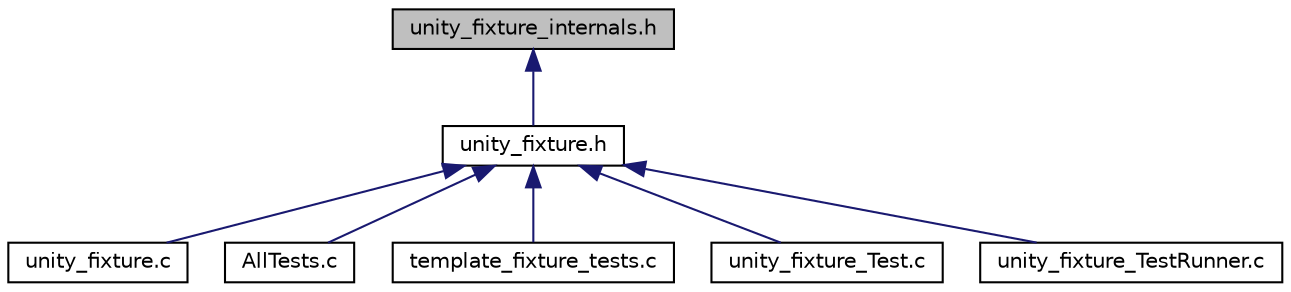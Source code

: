 digraph "unity_fixture_internals.h"
{
 // LATEX_PDF_SIZE
  edge [fontname="Helvetica",fontsize="10",labelfontname="Helvetica",labelfontsize="10"];
  node [fontname="Helvetica",fontsize="10",shape=record];
  Node1 [label="unity_fixture_internals.h",height=0.2,width=0.4,color="black", fillcolor="grey75", style="filled", fontcolor="black",tooltip=" "];
  Node1 -> Node2 [dir="back",color="midnightblue",fontsize="10",style="solid"];
  Node2 [label="unity_fixture.h",height=0.2,width=0.4,color="black", fillcolor="white", style="filled",URL="$d2/d1f/a00083.html",tooltip=" "];
  Node2 -> Node3 [dir="back",color="midnightblue",fontsize="10",style="solid"];
  Node3 [label="unity_fixture.c",height=0.2,width=0.4,color="black", fillcolor="white", style="filled",URL="$da/dec/a00080.html",tooltip=" "];
  Node2 -> Node4 [dir="back",color="midnightblue",fontsize="10",style="solid"];
  Node4 [label="AllTests.c",height=0.2,width=0.4,color="black", fillcolor="white", style="filled",URL="$db/dab/a00089.html",tooltip=" "];
  Node2 -> Node5 [dir="back",color="midnightblue",fontsize="10",style="solid"];
  Node5 [label="template_fixture_tests.c",height=0.2,width=0.4,color="black", fillcolor="white", style="filled",URL="$d1/dc1/a00092.html",tooltip=" "];
  Node2 -> Node6 [dir="back",color="midnightblue",fontsize="10",style="solid"];
  Node6 [label="unity_fixture_Test.c",height=0.2,width=0.4,color="black", fillcolor="white", style="filled",URL="$d9/d77/a00095.html",tooltip=" "];
  Node2 -> Node7 [dir="back",color="midnightblue",fontsize="10",style="solid"];
  Node7 [label="unity_fixture_TestRunner.c",height=0.2,width=0.4,color="black", fillcolor="white", style="filled",URL="$d1/d44/a00098.html",tooltip=" "];
}
